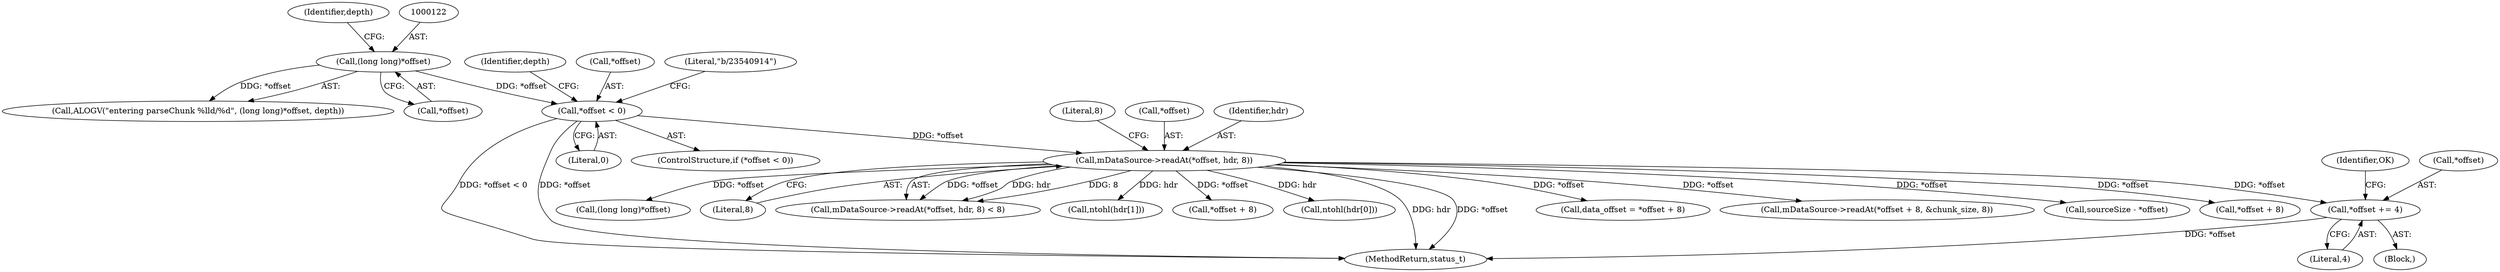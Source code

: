 digraph "0_Android_8a3a2f6ea7defe1a81bb32b3c9f3537f84749b9d@pointer" {
"1000244" [label="(Call,*offset += 4)"];
"1000148" [label="(Call,mDataSource->readAt(*offset, hdr, 8))"];
"1000127" [label="(Call,*offset < 0)"];
"1000121" [label="(Call,(long long)*offset)"];
"1000249" [label="(Identifier,OK)"];
"1000130" [label="(Literal,0)"];
"1000123" [label="(Call,*offset)"];
"1000172" [label="(Call,data_offset = *offset + 8)"];
"1000185" [label="(Call,mDataSource->readAt(*offset + 8, &chunk_size, 8))"];
"1000232" [label="(Call,sourceSize - *offset)"];
"1000186" [label="(Call,*offset + 8)"];
"1000119" [label="(Call,ALOGV(\"entering parseChunk %lld/%d\", (long long)*offset, depth))"];
"1000265" [label="(Call,(long long)*offset)"];
"1000244" [label="(Call,*offset += 4)"];
"1000247" [label="(Literal,4)"];
"1000245" [label="(Call,*offset)"];
"1000152" [label="(Literal,8)"];
"1000147" [label="(Call,mDataSource->readAt(*offset, hdr, 8) < 8)"];
"1000126" [label="(ControlStructure,if (*offset < 0))"];
"1000243" [label="(Block,)"];
"1000127" [label="(Call,*offset < 0)"];
"1000148" [label="(Call,mDataSource->readAt(*offset, hdr, 8))"];
"1000167" [label="(Call,ntohl(hdr[1]))"];
"1000125" [label="(Identifier,depth)"];
"1000138" [label="(Identifier,depth)"];
"1000174" [label="(Call,*offset + 8)"];
"1000128" [label="(Call,*offset)"];
"1000153" [label="(Literal,8)"];
"1000149" [label="(Call,*offset)"];
"1000151" [label="(Identifier,hdr)"];
"1000133" [label="(Literal,\"b/23540914\")"];
"1000160" [label="(Call,ntohl(hdr[0]))"];
"1000121" [label="(Call,(long long)*offset)"];
"1003903" [label="(MethodReturn,status_t)"];
"1000244" -> "1000243"  [label="AST: "];
"1000244" -> "1000247"  [label="CFG: "];
"1000245" -> "1000244"  [label="AST: "];
"1000247" -> "1000244"  [label="AST: "];
"1000249" -> "1000244"  [label="CFG: "];
"1000244" -> "1003903"  [label="DDG: *offset"];
"1000148" -> "1000244"  [label="DDG: *offset"];
"1000148" -> "1000147"  [label="AST: "];
"1000148" -> "1000152"  [label="CFG: "];
"1000149" -> "1000148"  [label="AST: "];
"1000151" -> "1000148"  [label="AST: "];
"1000152" -> "1000148"  [label="AST: "];
"1000153" -> "1000148"  [label="CFG: "];
"1000148" -> "1003903"  [label="DDG: hdr"];
"1000148" -> "1003903"  [label="DDG: *offset"];
"1000148" -> "1000147"  [label="DDG: *offset"];
"1000148" -> "1000147"  [label="DDG: hdr"];
"1000148" -> "1000147"  [label="DDG: 8"];
"1000127" -> "1000148"  [label="DDG: *offset"];
"1000148" -> "1000160"  [label="DDG: hdr"];
"1000148" -> "1000167"  [label="DDG: hdr"];
"1000148" -> "1000172"  [label="DDG: *offset"];
"1000148" -> "1000174"  [label="DDG: *offset"];
"1000148" -> "1000185"  [label="DDG: *offset"];
"1000148" -> "1000186"  [label="DDG: *offset"];
"1000148" -> "1000232"  [label="DDG: *offset"];
"1000148" -> "1000265"  [label="DDG: *offset"];
"1000127" -> "1000126"  [label="AST: "];
"1000127" -> "1000130"  [label="CFG: "];
"1000128" -> "1000127"  [label="AST: "];
"1000130" -> "1000127"  [label="AST: "];
"1000133" -> "1000127"  [label="CFG: "];
"1000138" -> "1000127"  [label="CFG: "];
"1000127" -> "1003903"  [label="DDG: *offset < 0"];
"1000127" -> "1003903"  [label="DDG: *offset"];
"1000121" -> "1000127"  [label="DDG: *offset"];
"1000121" -> "1000119"  [label="AST: "];
"1000121" -> "1000123"  [label="CFG: "];
"1000122" -> "1000121"  [label="AST: "];
"1000123" -> "1000121"  [label="AST: "];
"1000125" -> "1000121"  [label="CFG: "];
"1000121" -> "1000119"  [label="DDG: *offset"];
}

